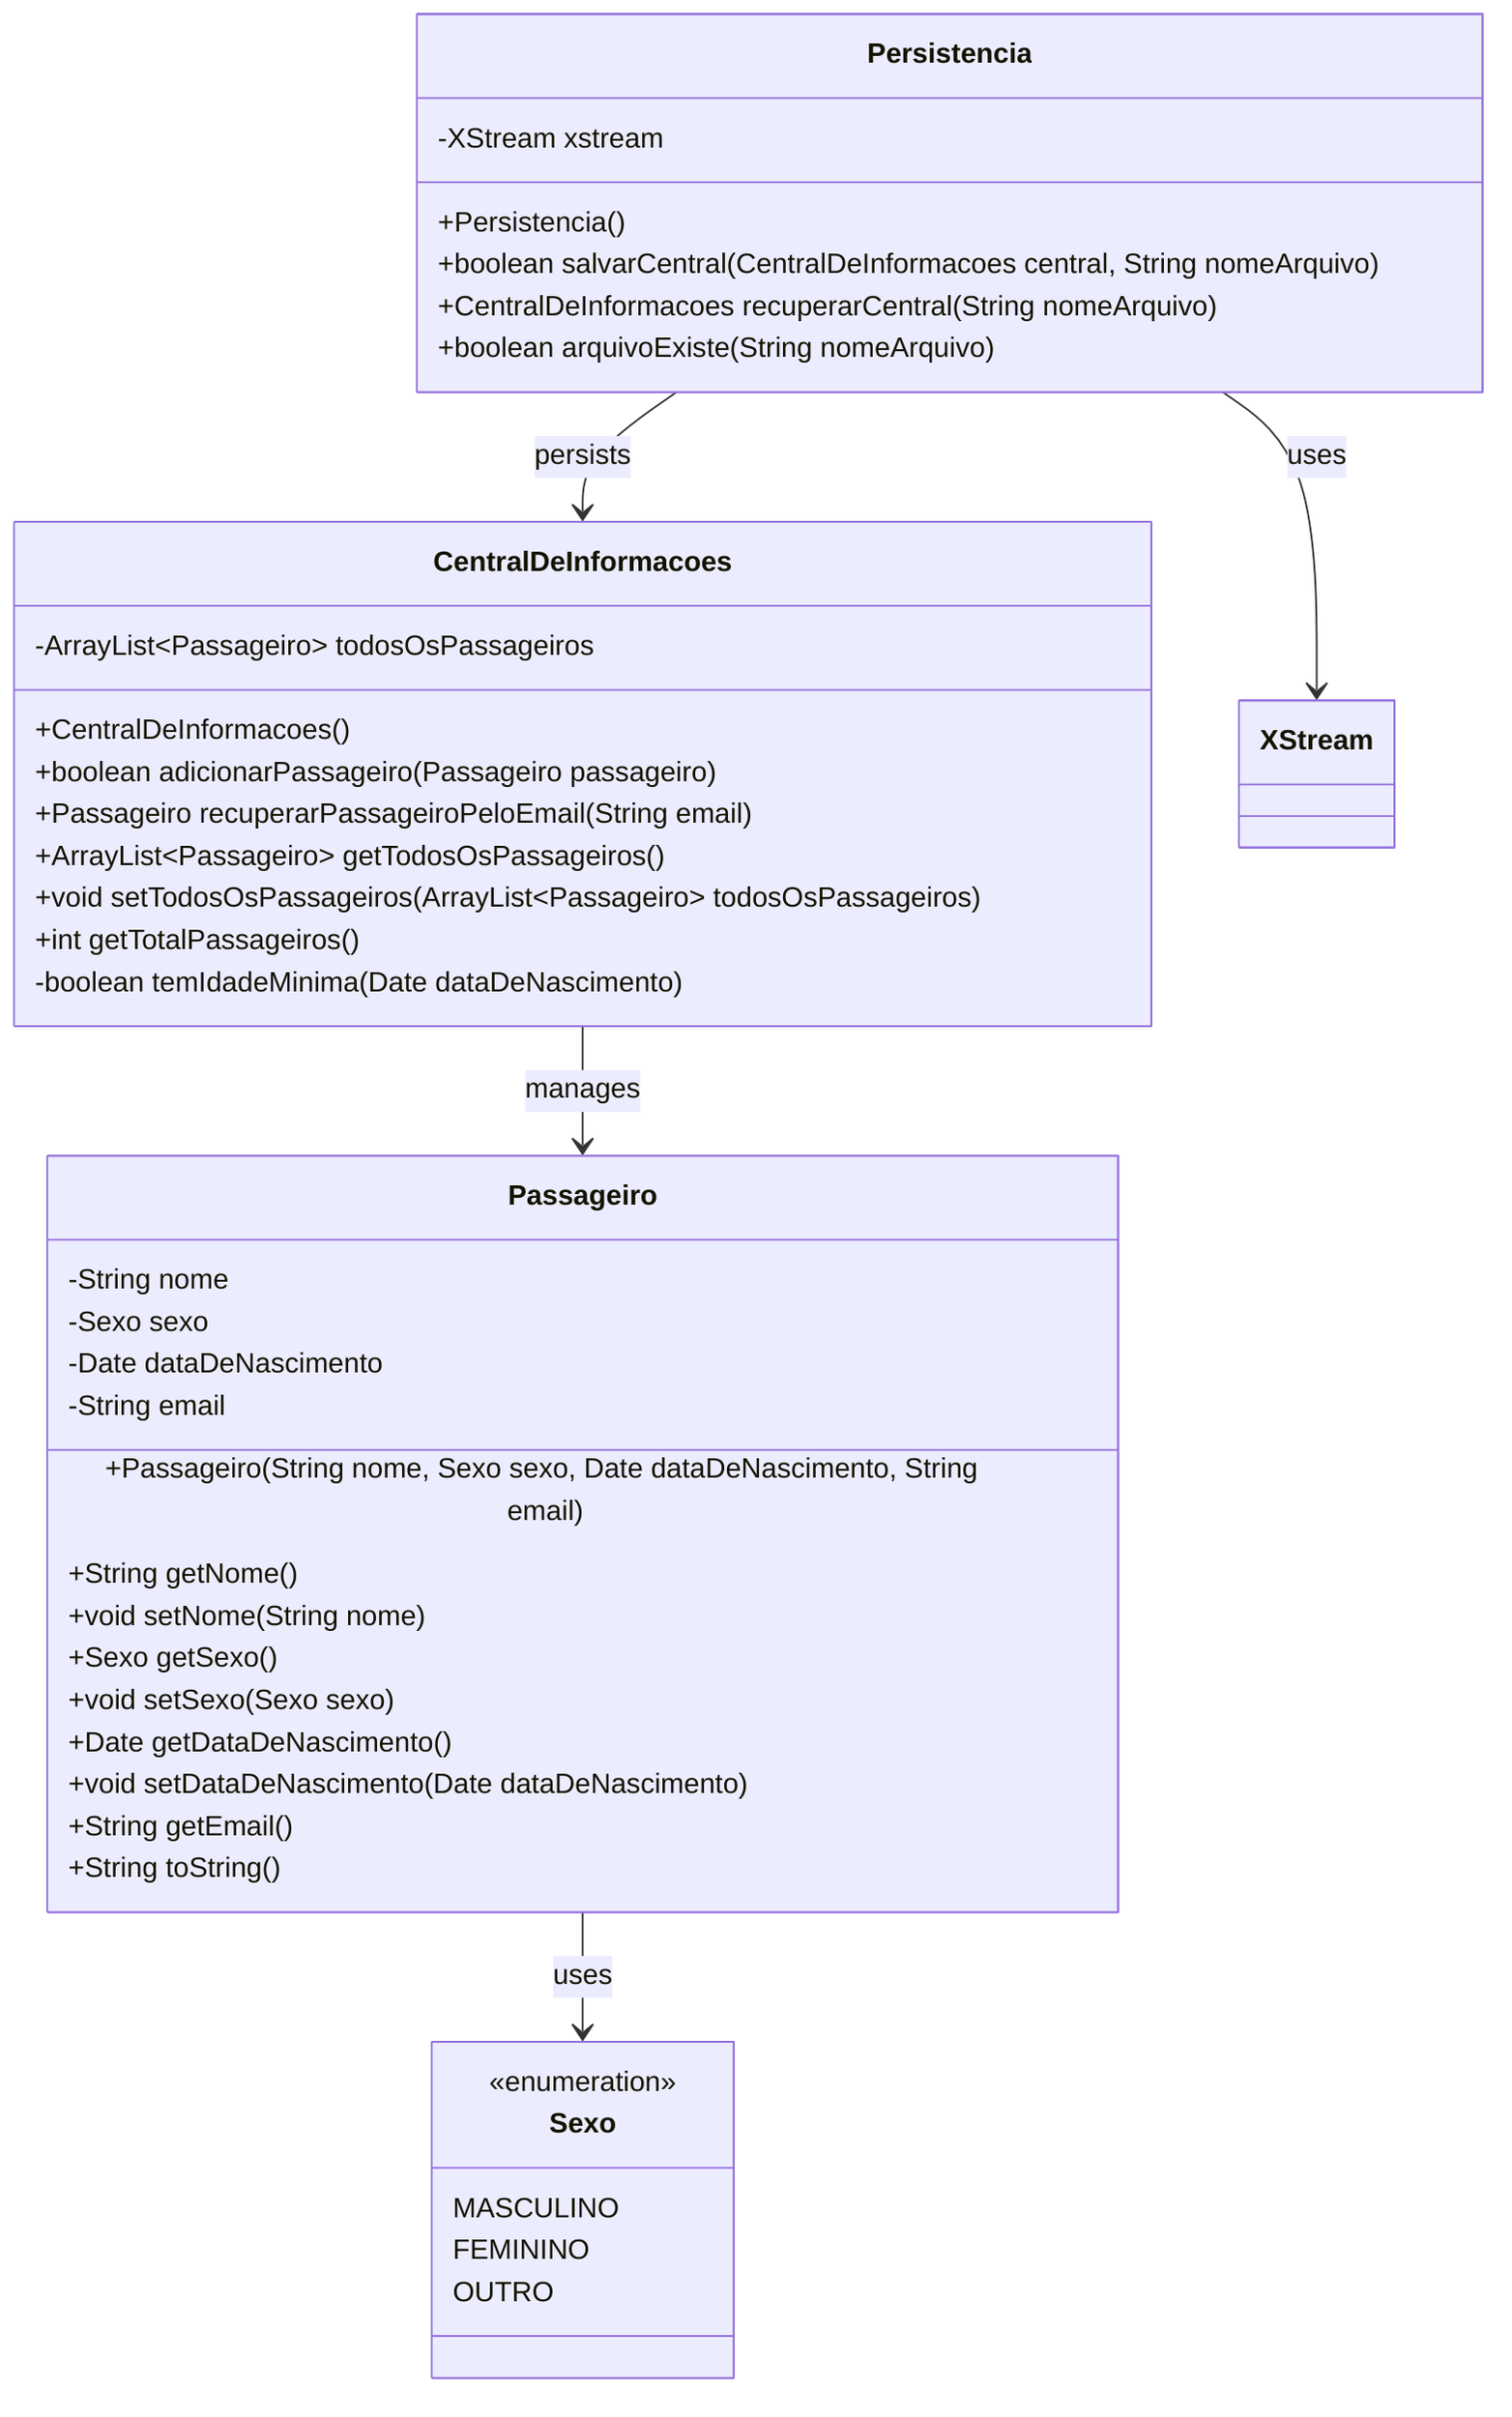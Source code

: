 classDiagram
    class Sexo {
        <<enumeration>>
        MASCULINO
        FEMININO
        OUTRO
    }

    class Passageiro {
        -String nome
        -Sexo sexo
        -Date dataDeNascimento
        -String email

        +Passageiro(String nome, Sexo sexo, Date dataDeNascimento, String email)
        +String getNome()
        +void setNome(String nome)
        +Sexo getSexo()
        +void setSexo(Sexo sexo)
        +Date getDataDeNascimento()
        +void setDataDeNascimento(Date dataDeNascimento)
        +String getEmail()
        +String toString()
    }

    class CentralDeInformacoes {
        -ArrayList~Passageiro~ todosOsPassageiros

        +CentralDeInformacoes()
        +boolean adicionarPassageiro(Passageiro passageiro)
        +Passageiro recuperarPassageiroPeloEmail(String email)
        +ArrayList~Passageiro~ getTodosOsPassageiros()
        +void setTodosOsPassageiros(ArrayList~Passageiro~ todosOsPassageiros)
        +int getTotalPassageiros()
        -boolean temIdadeMinima(Date dataDeNascimento)
    }

    class Persistencia {
        -XStream xstream

        +Persistencia()
        +boolean salvarCentral(CentralDeInformacoes central, String nomeArquivo)
        +CentralDeInformacoes recuperarCentral(String nomeArquivo)
        +boolean arquivoExiste(String nomeArquivo)
    }

    Passageiro --> Sexo : uses
    CentralDeInformacoes --> Passageiro : manages
    Persistencia --> CentralDeInformacoes : persists
    Persistencia --> XStream : uses